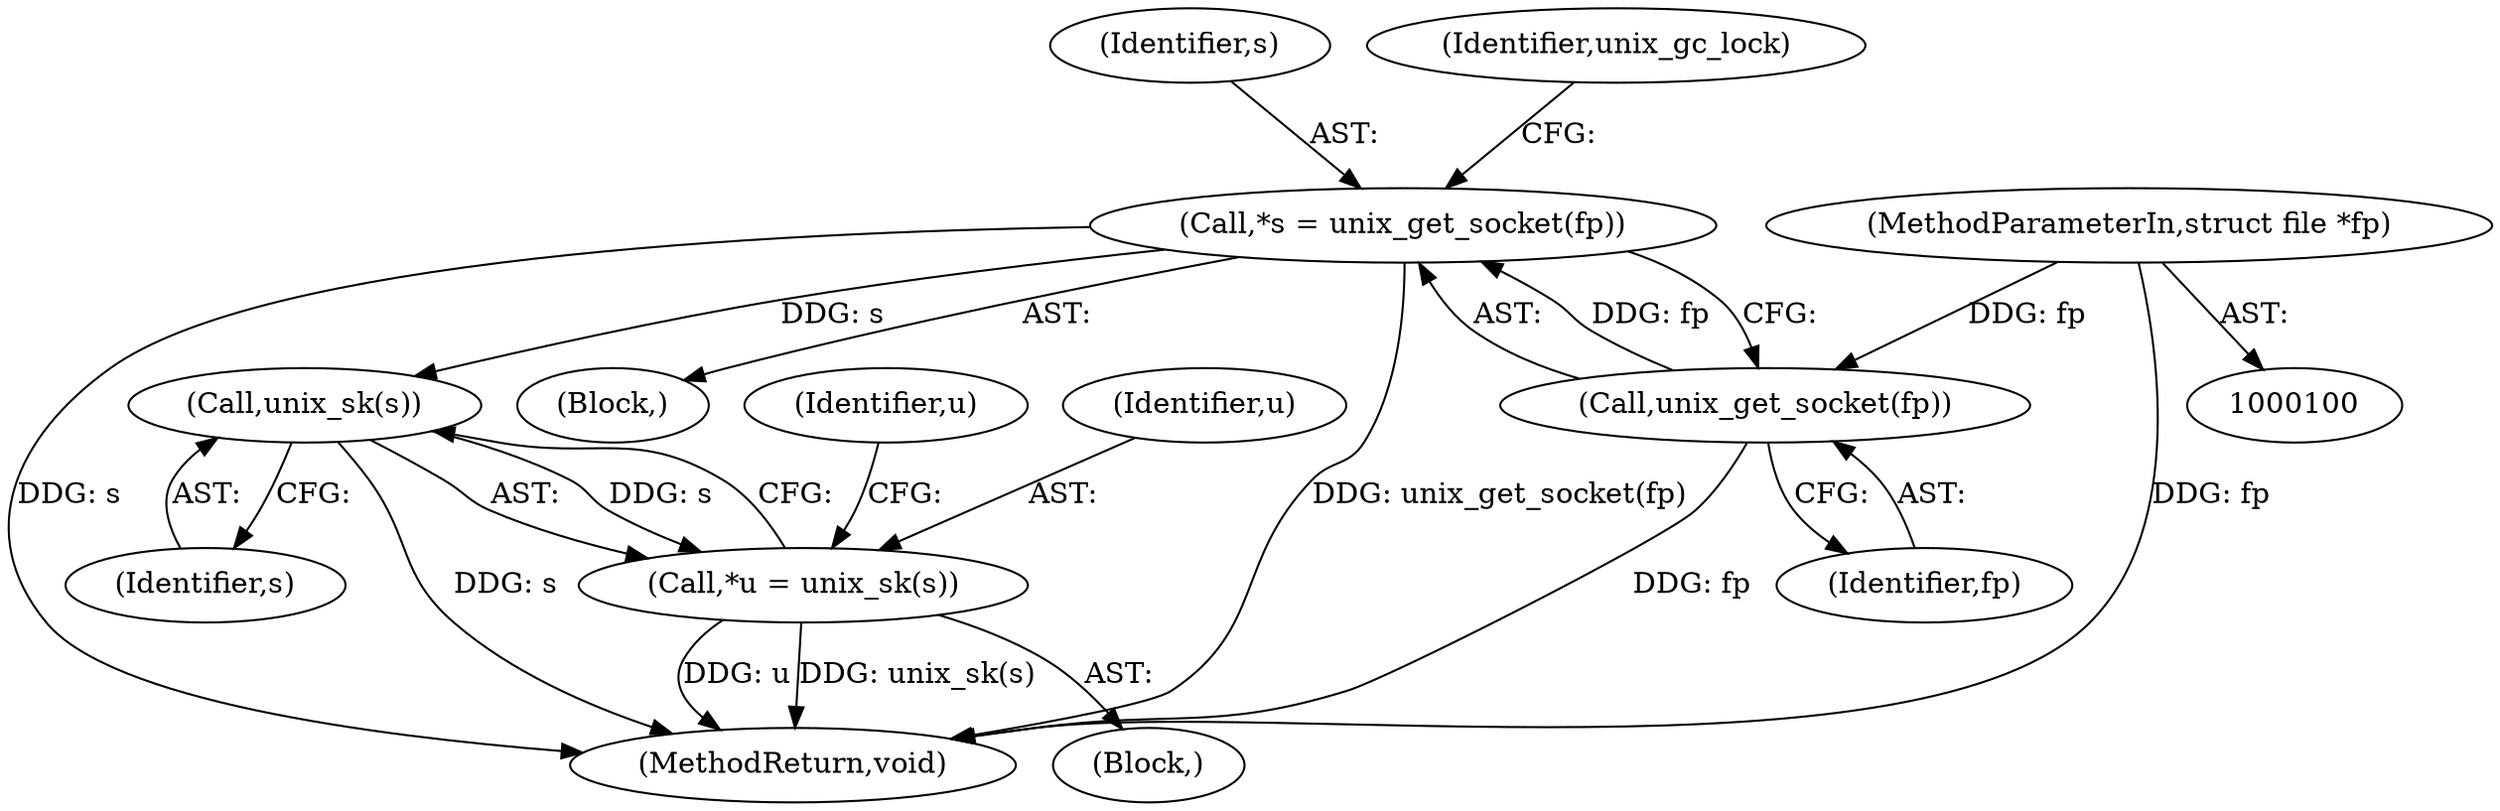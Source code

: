 digraph "0_linux_712f4aad406bb1ed67f3f98d04c044191f0ff593_1@API" {
"1000104" [label="(Call,*s = unix_get_socket(fp))"];
"1000106" [label="(Call,unix_get_socket(fp))"];
"1000101" [label="(MethodParameterIn,struct file *fp)"];
"1000117" [label="(Call,unix_sk(s))"];
"1000115" [label="(Call,*u = unix_sk(s))"];
"1000101" [label="(MethodParameterIn,struct file *fp)"];
"1000113" [label="(Block,)"];
"1000115" [label="(Call,*u = unix_sk(s))"];
"1000123" [label="(Identifier,u)"];
"1000118" [label="(Identifier,s)"];
"1000149" [label="(MethodReturn,void)"];
"1000102" [label="(Block,)"];
"1000116" [label="(Identifier,u)"];
"1000104" [label="(Call,*s = unix_get_socket(fp))"];
"1000117" [label="(Call,unix_sk(s))"];
"1000105" [label="(Identifier,s)"];
"1000106" [label="(Call,unix_get_socket(fp))"];
"1000107" [label="(Identifier,fp)"];
"1000110" [label="(Identifier,unix_gc_lock)"];
"1000104" -> "1000102"  [label="AST: "];
"1000104" -> "1000106"  [label="CFG: "];
"1000105" -> "1000104"  [label="AST: "];
"1000106" -> "1000104"  [label="AST: "];
"1000110" -> "1000104"  [label="CFG: "];
"1000104" -> "1000149"  [label="DDG: s"];
"1000104" -> "1000149"  [label="DDG: unix_get_socket(fp)"];
"1000106" -> "1000104"  [label="DDG: fp"];
"1000104" -> "1000117"  [label="DDG: s"];
"1000106" -> "1000107"  [label="CFG: "];
"1000107" -> "1000106"  [label="AST: "];
"1000106" -> "1000149"  [label="DDG: fp"];
"1000101" -> "1000106"  [label="DDG: fp"];
"1000101" -> "1000100"  [label="AST: "];
"1000101" -> "1000149"  [label="DDG: fp"];
"1000117" -> "1000115"  [label="AST: "];
"1000117" -> "1000118"  [label="CFG: "];
"1000118" -> "1000117"  [label="AST: "];
"1000115" -> "1000117"  [label="CFG: "];
"1000117" -> "1000149"  [label="DDG: s"];
"1000117" -> "1000115"  [label="DDG: s"];
"1000115" -> "1000113"  [label="AST: "];
"1000116" -> "1000115"  [label="AST: "];
"1000123" -> "1000115"  [label="CFG: "];
"1000115" -> "1000149"  [label="DDG: unix_sk(s)"];
"1000115" -> "1000149"  [label="DDG: u"];
}
